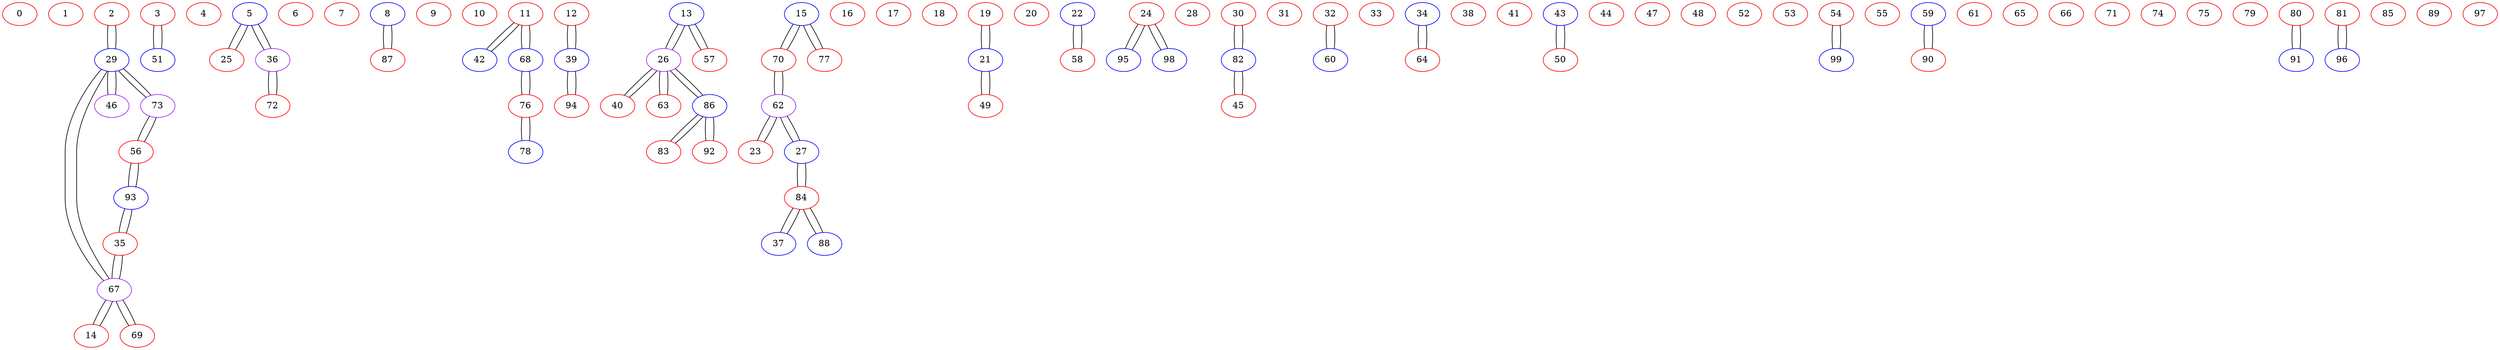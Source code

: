 graph G {
  0 [color=red];
  1 [color=red];
  2 [color=red];
  2 -- 29;
  3 [color=red];
  3 -- 51;
  4 [color=red];
  5 [color=blue];
  5 -- 25;
  5 -- 36;
  6 [color=red];
  7 [color=red];
  8 [color=blue];
  8 -- 87;
  9 [color=red];
  10 [color=red];
  11 [color=red];
  11 -- 42;
  11 -- 68;
  12 [color=red];
  12 -- 39;
  13 [color=blue];
  13 -- 26;
  13 -- 57;
  14 [color=red];
  14 -- 67;
  15 [color=blue];
  15 -- 70;
  15 -- 77;
  16 [color=red];
  17 [color=red];
  18 [color=red];
  19 [color=red];
  19 -- 21;
  20 [color=red];
  21 [color=blue];
  21 -- 19;
  21 -- 49;
  22 [color=blue];
  22 -- 58;
  23 [color=red];
  23 -- 62;
  24 [color=red];
  24 -- 95;
  24 -- 98;
  25 [color=red];
  25 -- 5;
  26 [color=purple];
  26 -- 13;
  26 -- 40;
  26 -- 63;
  26 -- 86;
  27 [color=blue];
  27 -- 62;
  27 -- 84;
  28 [color=red];
  29 [color=blue];
  29 -- 2;
  29 -- 46;
  29 -- 67;
  29 -- 73;
  30 [color=red];
  30 -- 82;
  31 [color=red];
  32 [color=red];
  32 -- 60;
  33 [color=red];
  34 [color=blue];
  34 -- 64;
  35 [color=red];
  35 -- 67;
  35 -- 93;
  36 [color=purple];
  36 -- 5;
  36 -- 72;
  37 [color=blue];
  37 -- 84;
  38 [color=red];
  39 [color=blue];
  39 -- 12;
  39 -- 94;
  40 [color=red];
  40 -- 26;
  41 [color=red];
  42 [color=blue];
  42 -- 11;
  43 [color=blue];
  43 -- 50;
  44 [color=red];
  45 [color=red];
  45 -- 82;
  46 [color=purple];
  46 -- 29;
  47 [color=red];
  48 [color=red];
  49 [color=red];
  49 -- 21;
  50 [color=red];
  50 -- 43;
  51 [color=blue];
  51 -- 3;
  52 [color=red];
  53 [color=red];
  54 [color=red];
  54 -- 99;
  55 [color=red];
  56 [color=red];
  56 -- 73;
  56 -- 93;
  57 [color=red];
  57 -- 13;
  58 [color=red];
  58 -- 22;
  59 [color=blue];
  59 -- 90;
  60 [color=blue];
  60 -- 32;
  61 [color=red];
  62 [color=purple];
  62 -- 23;
  62 -- 27;
  62 -- 70;
  63 [color=red];
  63 -- 26;
  64 [color=red];
  64 -- 34;
  65 [color=red];
  66 [color=red];
  67 [color=purple];
  67 -- 14;
  67 -- 29;
  67 -- 35;
  67 -- 69;
  68 [color=blue];
  68 -- 11;
  68 -- 76;
  69 [color=red];
  69 -- 67;
  70 [color=red];
  70 -- 15;
  70 -- 62;
  71 [color=red];
  72 [color=red];
  72 -- 36;
  73 [color=purple];
  73 -- 29;
  73 -- 56;
  74 [color=red];
  75 [color=red];
  76 [color=red];
  76 -- 68;
  76 -- 78;
  77 [color=red];
  77 -- 15;
  78 [color=blue];
  78 -- 76;
  79 [color=red];
  80 [color=red];
  80 -- 91;
  81 [color=red];
  81 -- 96;
  82 [color=blue];
  82 -- 30;
  82 -- 45;
  83 [color=red];
  83 -- 86;
  84 [color=red];
  84 -- 27;
  84 -- 37;
  84 -- 88;
  85 [color=red];
  86 [color=blue];
  86 -- 26;
  86 -- 83;
  86 -- 92;
  87 [color=red];
  87 -- 8;
  88 [color=blue];
  88 -- 84;
  89 [color=red];
  90 [color=red];
  90 -- 59;
  91 [color=blue];
  91 -- 80;
  92 [color=red];
  92 -- 86;
  93 [color=blue];
  93 -- 35;
  93 -- 56;
  94 [color=red];
  94 -- 39;
  95 [color=blue];
  95 -- 24;
  96 [color=blue];
  96 -- 81;
  97 [color=red];
  98 [color=blue];
  98 -- 24;
  99 [color=blue];
  99 -- 54;
}
